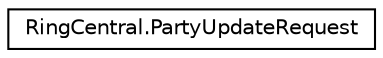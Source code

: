digraph "Graphical Class Hierarchy"
{
 // LATEX_PDF_SIZE
  edge [fontname="Helvetica",fontsize="10",labelfontname="Helvetica",labelfontsize="10"];
  node [fontname="Helvetica",fontsize="10",shape=record];
  rankdir="LR";
  Node0 [label="RingCentral.PartyUpdateRequest",height=0.2,width=0.4,color="black", fillcolor="white", style="filled",URL="$classRingCentral_1_1PartyUpdateRequest.html",tooltip=" "];
}
